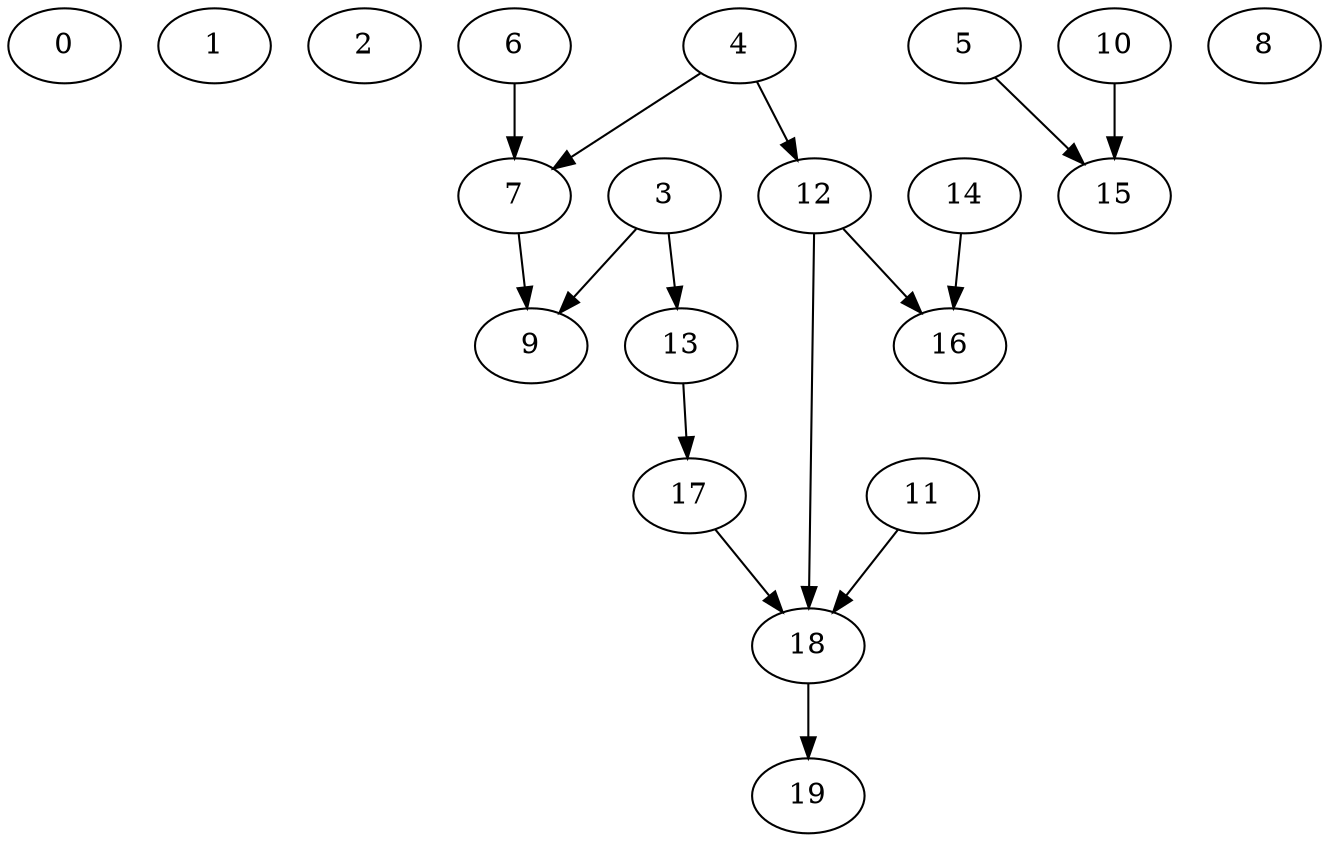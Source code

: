 digraph dag {
0;
1;
2;
3 -> 9;
3 -> 13;
4 -> 7;
4 -> 12;
5 -> 15;
6 -> 7;
7 -> 9;
8;
10 -> 15;
11 -> 18;
12 -> 16;
12 -> 18;
13 -> 17;
14 -> 16;
17 -> 18;
18 -> 19;
}
